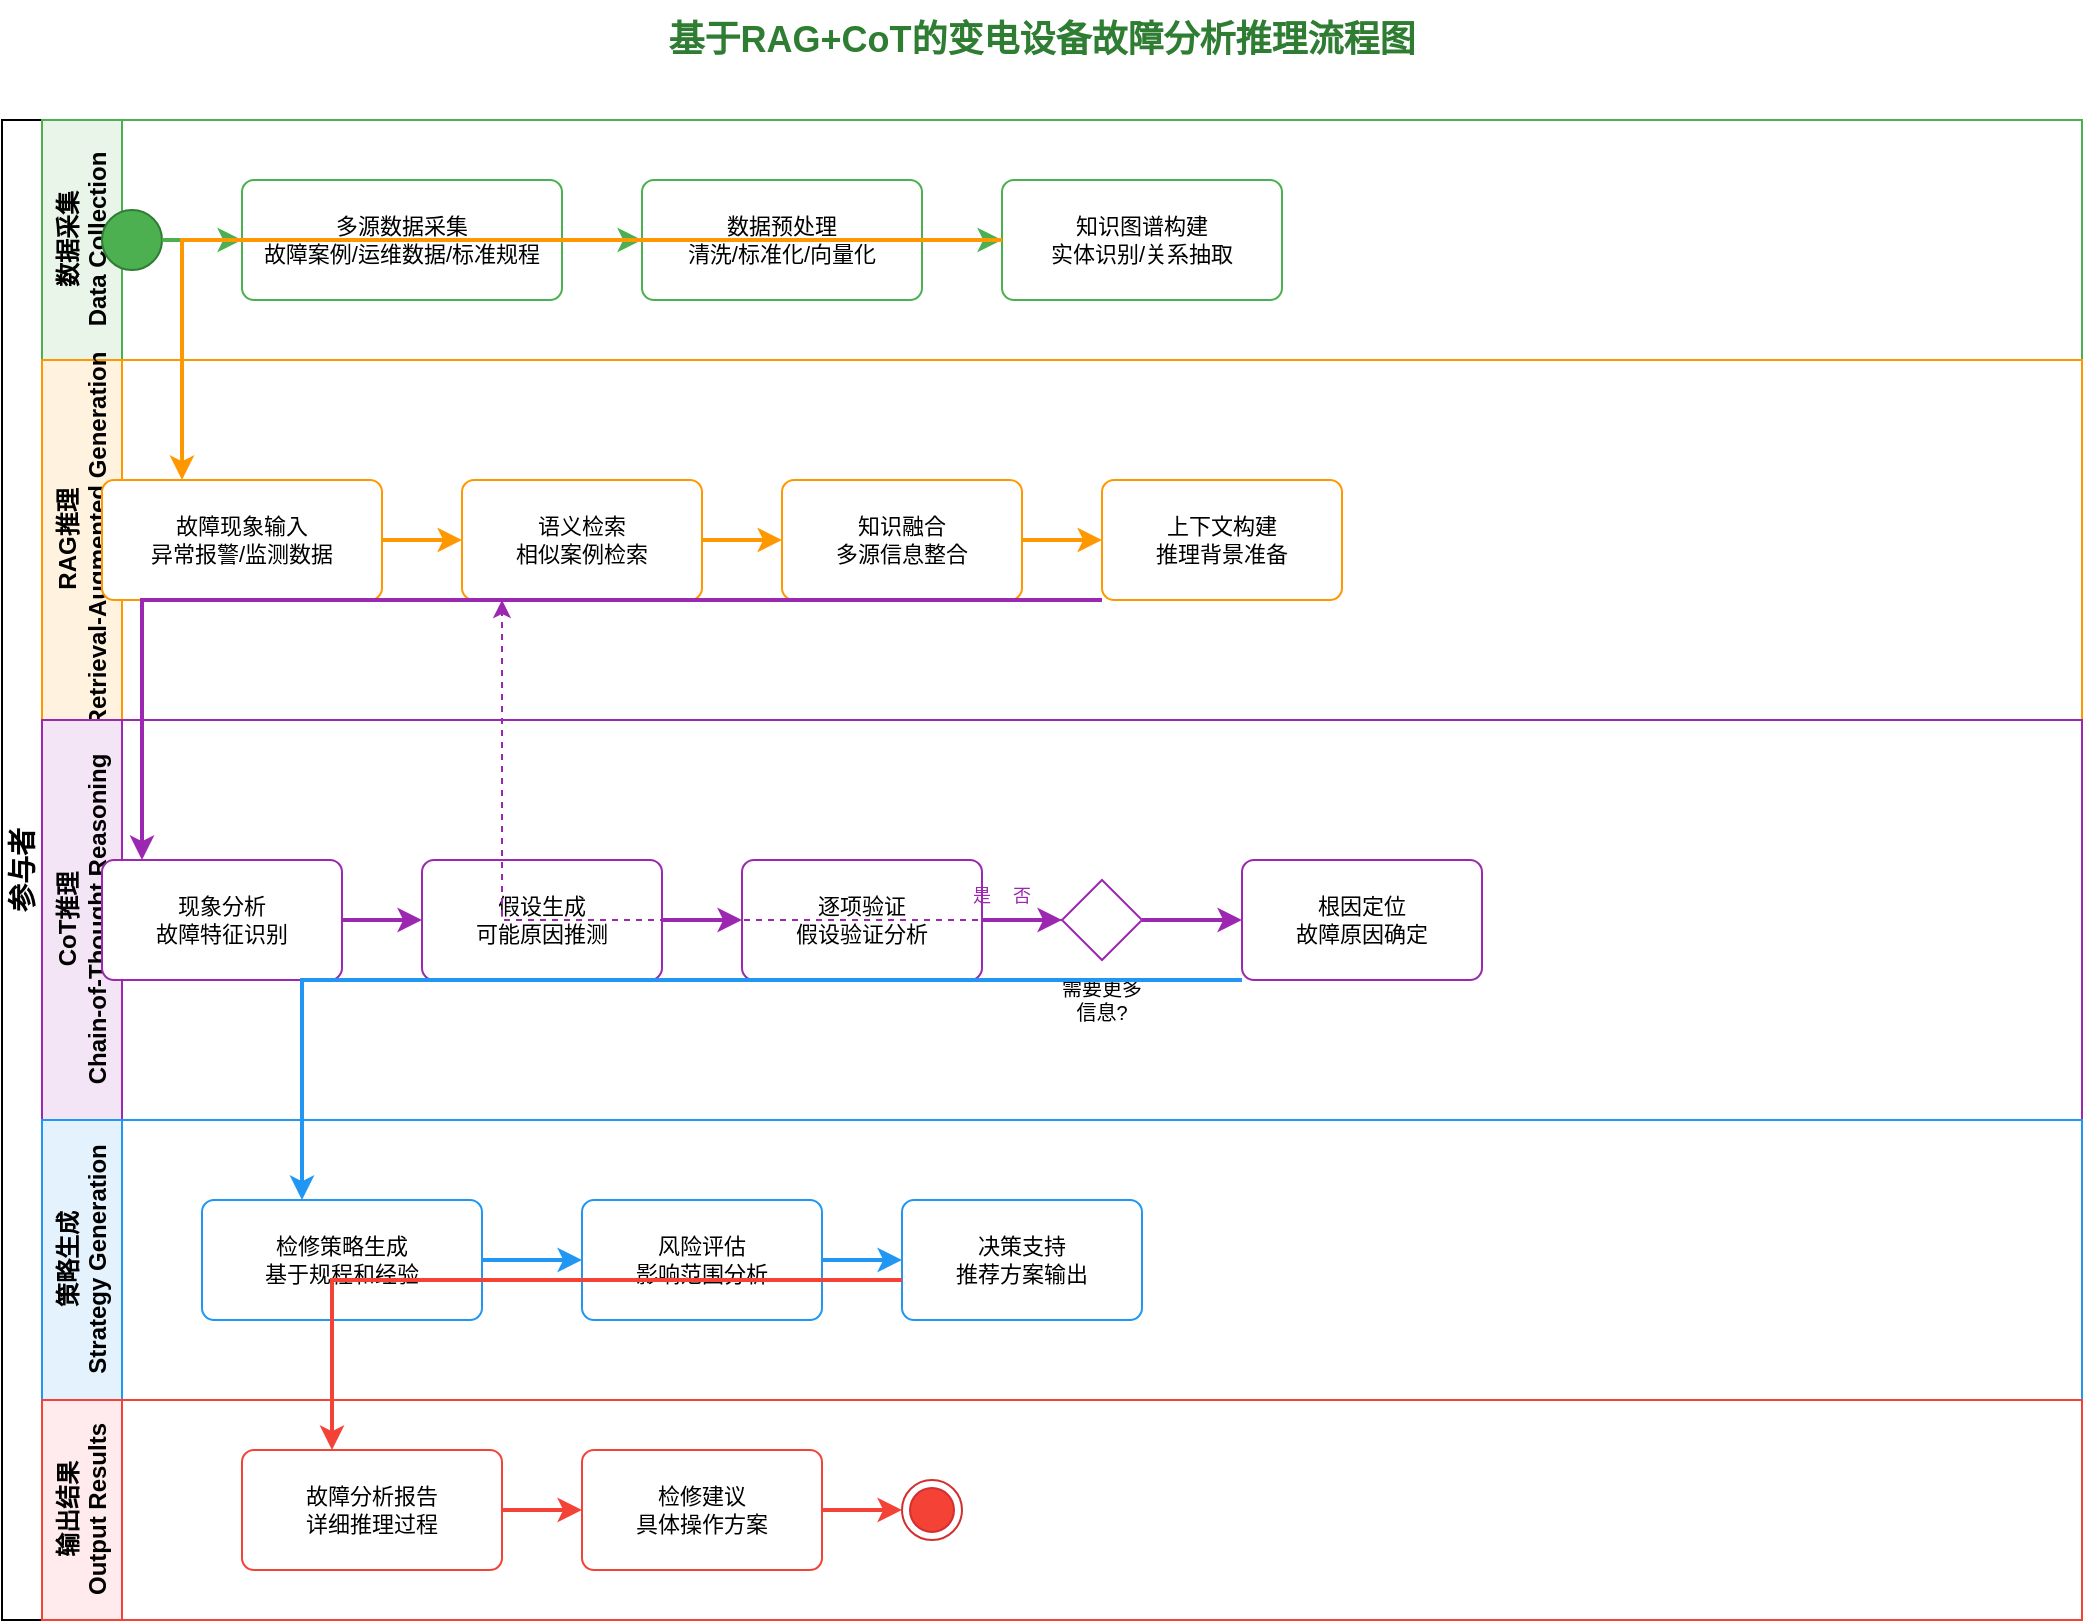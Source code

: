 <mxfile>
    <diagram id="activity-diagram" name="故障分析推理活动图">
        <mxGraphModel dx="1200" dy="900" grid="1" gridSize="10" guides="1" tooltips="1" connect="1" arrows="1" fold="1" page="1" pageScale="1" pageWidth="1200" pageHeight="900" math="0" shadow="0">
            <root>
                <mxCell id="0"/>
                <mxCell id="1" parent="0"/>
                
                <!-- 标题 -->
                <mxCell id="title" value="基于RAG+CoT的变电设备故障分析推理流程图" style="text;html=1;strokeColor=none;fillColor=none;align=center;verticalAlign=middle;whiteSpace=wrap;rounded=0;fontSize=18;fontStyle=1;fontColor=#2E7D32;" parent="1" vertex="1">
                    <mxGeometry x="300" y="30" width="600" height="40" as="geometry"/>
                </mxCell>
                
                <!-- 泳道容器 -->
                <mxCell id="swimlane-container" value="参与者" style="swimlane;html=1;childLayout=stackLayout;resizeParent=1;resizeParentMax=0;horizontal=0;startSize=20;horizontalStack=0;whiteSpace=wrap;verticalAlign=middle;fontSize=14;fontStyle=1;" parent="1" vertex="1">
                    <mxGeometry x="80" y="90" width="1040" height="750" as="geometry"/>
                </mxCell>
                
                <!-- 数据采集层 -->
                <mxCell id="data-lane" value="数据采集&#xa;Data Collection" style="swimlane;html=1;startSize=40;horizontal=0;fillColor=#e8f5e8;strokeColor=#4CAF50;fontSize=12;fontStyle=1;" parent="swimlane-container" vertex="1">
                    <mxGeometry x="20" width="1020" height="120" as="geometry"/>
                </mxCell>
                
                <!-- 开始节点 -->
                <mxCell id="start" value="" style="ellipse;fillColor=#4CAF50;strokeColor=#2E7D32;" parent="data-lane" vertex="1">
                    <mxGeometry x="30" y="45" width="30" height="30" as="geometry"/>
                </mxCell>
                
                <!-- 数据采集活动 -->
                <mxCell id="collect-data" value="多源数据采集&#xa;故障案例/运维数据/标准规程" style="rounded=1;whiteSpace=wrap;html=1;fillColor=#ffffff;strokeColor=#4CAF50;fontSize=11;arcSize=10;" parent="data-lane" vertex="1">
                    <mxGeometry x="100" y="30" width="160" height="60" as="geometry"/>
                </mxCell>
                
                <!-- 数据预处理 -->
                <mxCell id="preprocess" value="数据预处理&#xa;清洗/标准化/向量化" style="rounded=1;whiteSpace=wrap;html=1;fillColor=#ffffff;strokeColor=#4CAF50;fontSize=11;arcSize=10;" parent="data-lane" vertex="1">
                    <mxGeometry x="300" y="30" width="140" height="60" as="geometry"/>
                </mxCell>
                
                <!-- 知识构建 -->
                <mxCell id="build-knowledge" value="知识图谱构建&#xa;实体识别/关系抽取" style="rounded=1;whiteSpace=wrap;html=1;fillColor=#ffffff;strokeColor=#4CAF50;fontSize=11;arcSize=10;" parent="data-lane" vertex="1">
                    <mxGeometry x="480" y="30" width="140" height="60" as="geometry"/>
                </mxCell>
                
                <!-- RAG推理层 -->
                <mxCell id="rag-lane" value="RAG推理&#xa;Retrieval-Augmented Generation" style="swimlane;html=1;startSize=40;horizontal=0;fillColor=#fff3e0;strokeColor=#FF9800;fontSize=12;fontStyle=1;" parent="swimlane-container" vertex="1">
                    <mxGeometry x="20" y="120" width="1020" height="180" as="geometry"/>
                </mxCell>
                
                <!-- 故障输入 -->
                <mxCell id="fault-input" value="故障现象输入&#xa;异常报警/监测数据" style="rounded=1;whiteSpace=wrap;html=1;fillColor=#ffffff;strokeColor=#FF9800;fontSize=11;arcSize=10;" parent="rag-lane" vertex="1">
                    <mxGeometry x="30" y="60" width="140" height="60" as="geometry"/>
                </mxCell>
                
                <!-- 语义检索 -->
                <mxCell id="semantic-search" value="语义检索&#xa;相似案例检索" style="rounded=1;whiteSpace=wrap;html=1;fillColor=#ffffff;strokeColor=#FF9800;fontSize=11;arcSize=10;" parent="rag-lane" vertex="1">
                    <mxGeometry x="210" y="60" width="120" height="60" as="geometry"/>
                </mxCell>
                
                <!-- 知识融合 -->
                <mxCell id="knowledge-fusion" value="知识融合&#xa;多源信息整合" style="rounded=1;whiteSpace=wrap;html=1;fillColor=#ffffff;strokeColor=#FF9800;fontSize=11;arcSize=10;" parent="rag-lane" vertex="1">
                    <mxGeometry x="370" y="60" width="120" height="60" as="geometry"/>
                </mxCell>
                
                <!-- 上下文构建 -->
                <mxCell id="context-build" value="上下文构建&#xa;推理背景准备" style="rounded=1;whiteSpace=wrap;html=1;fillColor=#ffffff;strokeColor=#FF9800;fontSize=11;arcSize=10;" parent="rag-lane" vertex="1">
                    <mxGeometry x="530" y="60" width="120" height="60" as="geometry"/>
                </mxCell>
                
                <!-- CoT推理层 -->
                <mxCell id="cot-lane" value="CoT推理&#xa;Chain-of-Thought Reasoning" style="swimlane;html=1;startSize=40;horizontal=0;fillColor=#f3e5f5;strokeColor=#9C27B0;fontSize=12;fontStyle=1;" parent="swimlane-container" vertex="1">
                    <mxGeometry x="20" y="300" width="1020" height="200" as="geometry"/>
                </mxCell>
                
                <!-- 现象分析 -->
                <mxCell id="phenomenon-analysis" value="现象分析&#xa;故障特征识别" style="rounded=1;whiteSpace=wrap;html=1;fillColor=#ffffff;strokeColor=#9C27B0;fontSize=11;arcSize=10;" parent="cot-lane" vertex="1">
                    <mxGeometry x="30" y="70" width="120" height="60" as="geometry"/>
                </mxCell>
                
                <!-- 假设生成 -->
                <mxCell id="hypothesis-generation" value="假设生成&#xa;可能原因推测" style="rounded=1;whiteSpace=wrap;html=1;fillColor=#ffffff;strokeColor=#9C27B0;fontSize=11;arcSize=10;" parent="cot-lane" vertex="1">
                    <mxGeometry x="190" y="70" width="120" height="60" as="geometry"/>
                </mxCell>
                
                <!-- 逐项验证 -->
                <mxCell id="verification" value="逐项验证&#xa;假设验证分析" style="rounded=1;whiteSpace=wrap;html=1;fillColor=#ffffff;strokeColor=#9C27B0;fontSize=11;arcSize=10;" parent="cot-lane" vertex="1">
                    <mxGeometry x="350" y="70" width="120" height="60" as="geometry"/>
                </mxCell>
                
                <!-- 决策判断 -->
                <mxCell id="decision" value="" style="rhombus;whiteSpace=wrap;html=1;fillColor=#ffffff;strokeColor=#9C27B0;fontSize=11;" parent="cot-lane" vertex="1">
                    <mxGeometry x="510" y="80" width="40" height="40" as="geometry"/>
                </mxCell>
                <mxCell id="decision-label" value="需要更多&#xa;信息?" style="text;html=1;strokeColor=none;fillColor=none;align=center;verticalAlign=middle;whiteSpace=wrap;rounded=0;fontSize=10;" parent="cot-lane" vertex="1">
                    <mxGeometry x="500" y="125" width="60" height="30" as="geometry"/>
                </mxCell>
                
                <!-- 根因定位 -->
                <mxCell id="root-cause" value="根因定位&#xa;故障原因确定" style="rounded=1;whiteSpace=wrap;html=1;fillColor=#ffffff;strokeColor=#9C27B0;fontSize=11;arcSize=10;" parent="cot-lane" vertex="1">
                    <mxGeometry x="600" y="70" width="120" height="60" as="geometry"/>
                </mxCell>
                
                <!-- 策略生成层 -->
                <mxCell id="strategy-lane" value="策略生成&#xa;Strategy Generation" style="swimlane;html=1;startSize=40;horizontal=0;fillColor=#e3f2fd;strokeColor=#2196F3;fontSize=12;fontStyle=1;" parent="swimlane-container" vertex="1">
                    <mxGeometry x="20" y="500" width="1020" height="140" as="geometry"/>
                </mxCell>
                
                <!-- 检修策略生成 -->
                <mxCell id="repair-strategy" value="检修策略生成&#xa;基于规程和经验" style="rounded=1;whiteSpace=wrap;html=1;fillColor=#ffffff;strokeColor=#2196F3;fontSize=11;arcSize=10;" parent="strategy-lane" vertex="1">
                    <mxGeometry x="80" y="40" width="140" height="60" as="geometry"/>
                </mxCell>
                
                <!-- 风险评估 -->
                <mxCell id="risk-assessment" value="风险评估&#xa;影响范围分析" style="rounded=1;whiteSpace=wrap;html=1;fillColor=#ffffff;strokeColor=#2196F3;fontSize=11;arcSize=10;" parent="strategy-lane" vertex="1">
                    <mxGeometry x="270" y="40" width="120" height="60" as="geometry"/>
                </mxCell>
                
                <!-- 决策支持 -->
                <mxCell id="decision-support" value="决策支持&#xa;推荐方案输出" style="rounded=1;whiteSpace=wrap;html=1;fillColor=#ffffff;strokeColor=#2196F3;fontSize=11;arcSize=10;" parent="strategy-lane" vertex="1">
                    <mxGeometry x="430" y="40" width="120" height="60" as="geometry"/>
                </mxCell>
                
                <!-- 输出层 -->
                <mxCell id="output-lane" value="输出结果&#xa;Output Results" style="swimlane;html=1;startSize=40;horizontal=0;fillColor=#ffebee;strokeColor=#F44336;fontSize=12;fontStyle=1;" parent="swimlane-container" vertex="1">
                    <mxGeometry x="20" y="640" width="1020" height="110" as="geometry"/>
                </mxCell>
                
                <!-- 分析报告 -->
                <mxCell id="analysis-report" value="故障分析报告&#xa;详细推理过程" style="rounded=1;whiteSpace=wrap;html=1;fillColor=#ffffff;strokeColor=#F44336;fontSize=11;arcSize=10;" parent="output-lane" vertex="1">
                    <mxGeometry x="100" y="25" width="130" height="60" as="geometry"/>
                </mxCell>
                
                <!-- 检修建议 -->
                <mxCell id="repair-advice" value="检修建议&#xa;具体操作方案" style="rounded=1;whiteSpace=wrap;html=1;fillColor=#ffffff;strokeColor=#F44336;fontSize=11;arcSize=10;" parent="output-lane" vertex="1">
                    <mxGeometry x="270" y="25" width="120" height="60" as="geometry"/>
                </mxCell>
                
                <!-- 结束节点 -->
                <mxCell id="end" value="" style="ellipse;html=1;shape=endState;fillColor=#F44336;strokeColor=#D32F2F;" parent="output-lane" vertex="1">
                    <mxGeometry x="430" y="40" width="30" height="30" as="geometry"/>
                </mxCell>
                
                <!-- 流程连接线 -->
                <mxCell id="flow1" style="edgeStyle=orthogonalEdgeStyle;rounded=0;orthogonalLoop=1;jettySize=auto;html=1;strokeWidth=2;strokeColor=#4CAF50;" parent="1" source="start" target="collect-data" edge="1">
                    <mxGeometry relative="1" as="geometry"/>
                </mxCell>
                
                <mxCell id="flow2" style="edgeStyle=orthogonalEdgeStyle;rounded=0;orthogonalLoop=1;jettySize=auto;html=1;strokeWidth=2;strokeColor=#4CAF50;" parent="1" source="collect-data" target="preprocess" edge="1">
                    <mxGeometry relative="1" as="geometry"/>
                </mxCell>
                
                <mxCell id="flow3" style="edgeStyle=orthogonalEdgeStyle;rounded=0;orthogonalLoop=1;jettySize=auto;html=1;strokeWidth=2;strokeColor=#4CAF50;" parent="1" source="preprocess" target="build-knowledge" edge="1">
                    <mxGeometry relative="1" as="geometry"/>
                </mxCell>
                
                <mxCell id="flow4" style="edgeStyle=orthogonalEdgeStyle;rounded=0;orthogonalLoop=1;jettySize=auto;html=1;strokeWidth=2;strokeColor=#FF9800;" parent="1" source="build-knowledge" target="fault-input" edge="1">
                    <mxGeometry relative="1" as="geometry">
                        <Array as="points">
                            <mxPoint x="630" y="150"/>
                            <mxPoint x="170" y="150"/>
                        </Array>
                    </mxGeometry>
                </mxCell>
                
                <mxCell id="flow5" style="edgeStyle=orthogonalEdgeStyle;rounded=0;orthogonalLoop=1;jettySize=auto;html=1;strokeWidth=2;strokeColor=#FF9800;" parent="1" source="fault-input" target="semantic-search" edge="1">
                    <mxGeometry relative="1" as="geometry"/>
                </mxCell>
                
                <mxCell id="flow6" style="edgeStyle=orthogonalEdgeStyle;rounded=0;orthogonalLoop=1;jettySize=auto;html=1;strokeWidth=2;strokeColor=#FF9800;" parent="1" source="semantic-search" target="knowledge-fusion" edge="1">
                    <mxGeometry relative="1" as="geometry"/>
                </mxCell>
                
                <mxCell id="flow7" style="edgeStyle=orthogonalEdgeStyle;rounded=0;orthogonalLoop=1;jettySize=auto;html=1;strokeWidth=2;strokeColor=#FF9800;" parent="1" source="knowledge-fusion" target="context-build" edge="1">
                    <mxGeometry relative="1" as="geometry"/>
                </mxCell>
                
                <mxCell id="flow8" style="edgeStyle=orthogonalEdgeStyle;rounded=0;orthogonalLoop=1;jettySize=auto;html=1;strokeWidth=2;strokeColor=#9C27B0;" parent="1" source="context-build" target="phenomenon-analysis" edge="1">
                    <mxGeometry relative="1" as="geometry">
                        <Array as="points">
                            <mxPoint x="650" y="330"/>
                            <mxPoint x="150" y="330"/>
                        </Array>
                    </mxGeometry>
                </mxCell>
                
                <mxCell id="flow9" style="edgeStyle=orthogonalEdgeStyle;rounded=0;orthogonalLoop=1;jettySize=auto;html=1;strokeWidth=2;strokeColor=#9C27B0;" parent="1" source="phenomenon-analysis" target="hypothesis-generation" edge="1">
                    <mxGeometry relative="1" as="geometry"/>
                </mxCell>
                
                <mxCell id="flow10" style="edgeStyle=orthogonalEdgeStyle;rounded=0;orthogonalLoop=1;jettySize=auto;html=1;strokeWidth=2;strokeColor=#9C27B0;" parent="1" source="hypothesis-generation" target="verification" edge="1">
                    <mxGeometry relative="1" as="geometry"/>
                </mxCell>
                
                <mxCell id="flow11" style="edgeStyle=orthogonalEdgeStyle;rounded=0;orthogonalLoop=1;jettySize=auto;html=1;strokeWidth=2;strokeColor=#9C27B0;" parent="1" source="verification" target="decision" edge="1">
                    <mxGeometry relative="1" as="geometry"/>
                </mxCell>
                
                <mxCell id="flow12" style="edgeStyle=orthogonalEdgeStyle;rounded=0;orthogonalLoop=1;jettySize=auto;html=1;strokeWidth=2;strokeColor=#9C27B0;" parent="1" source="decision" target="root-cause" edge="1">
                    <mxGeometry relative="1" as="geometry"/>
                </mxCell>
                
                <!-- 回流箭头 -->
                <mxCell id="flow13" style="edgeStyle=orthogonalEdgeStyle;rounded=0;orthogonalLoop=1;jettySize=auto;html=1;strokeWidth=1;strokeColor=#9C27B0;dashed=1;" parent="1" source="decision" target="semantic-search" edge="1">
                    <mxGeometry relative="1" as="geometry">
                        <Array as="points">
                            <mxPoint x="610" y="490"/>
                            <mxPoint x="330" y="490"/>
                        </Array>
                    </mxGeometry>
                </mxCell>
                
                <mxCell id="flow14" style="edgeStyle=orthogonalEdgeStyle;rounded=0;orthogonalLoop=1;jettySize=auto;html=1;strokeWidth=2;strokeColor=#2196F3;" parent="1" source="root-cause" target="repair-strategy" edge="1">
                    <mxGeometry relative="1" as="geometry">
                        <Array as="points">
                            <mxPoint x="740" y="520"/>
                            <mxPoint x="230" y="520"/>
                        </Array>
                    </mxGeometry>
                </mxCell>
                
                <mxCell id="flow15" style="edgeStyle=orthogonalEdgeStyle;rounded=0;orthogonalLoop=1;jettySize=auto;html=1;strokeWidth=2;strokeColor=#2196F3;" parent="1" source="repair-strategy" target="risk-assessment" edge="1">
                    <mxGeometry relative="1" as="geometry"/>
                </mxCell>
                
                <mxCell id="flow16" style="edgeStyle=orthogonalEdgeStyle;rounded=0;orthogonalLoop=1;jettySize=auto;html=1;strokeWidth=2;strokeColor=#2196F3;" parent="1" source="risk-assessment" target="decision-support" edge="1">
                    <mxGeometry relative="1" as="geometry"/>
                </mxCell>
                
                <mxCell id="flow17" style="edgeStyle=orthogonalEdgeStyle;rounded=0;orthogonalLoop=1;jettySize=auto;html=1;strokeWidth=2;strokeColor=#F44336;" parent="1" source="decision-support" target="analysis-report" edge="1">
                    <mxGeometry relative="1" as="geometry">
                        <Array as="points">
                            <mxPoint x="570" y="670"/>
                            <mxPoint x="245" y="670"/>
                        </Array>
                    </mxGeometry>
                </mxCell>
                
                <mxCell id="flow18" style="edgeStyle=orthogonalEdgeStyle;rounded=0;orthogonalLoop=1;jettySize=auto;html=1;strokeWidth=2;strokeColor=#F44336;" parent="1" source="analysis-report" target="repair-advice" edge="1">
                    <mxGeometry relative="1" as="geometry"/>
                </mxCell>
                
                <mxCell id="flow19" style="edgeStyle=orthogonalEdgeStyle;rounded=0;orthogonalLoop=1;jettySize=auto;html=1;strokeWidth=2;strokeColor=#F44336;" parent="1" source="repair-advice" target="end" edge="1">
                    <mxGeometry relative="1" as="geometry"/>
                </mxCell>
                
                <!-- 标签 -->
                <mxCell id="yes-label" value="否" style="text;html=1;strokeColor=none;fillColor=none;align=center;verticalAlign=middle;whiteSpace=wrap;rounded=0;fontSize=9;fontColor=#9C27B0;" parent="1" vertex="1">
                    <mxGeometry x="580" y="470" width="20" height="15" as="geometry"/>
                </mxCell>
                
                <mxCell id="no-label" value="是" style="text;html=1;strokeColor=none;fillColor=none;align=center;verticalAlign=middle;whiteSpace=wrap;rounded=0;fontSize=9;fontColor=#9C27B0;" parent="1" vertex="1">
                    <mxGeometry x="560" y="470" width="20" height="15" as="geometry"/>
                </mxCell>
            </root>
        </mxGraphModel>
    </diagram>
</mxfile>